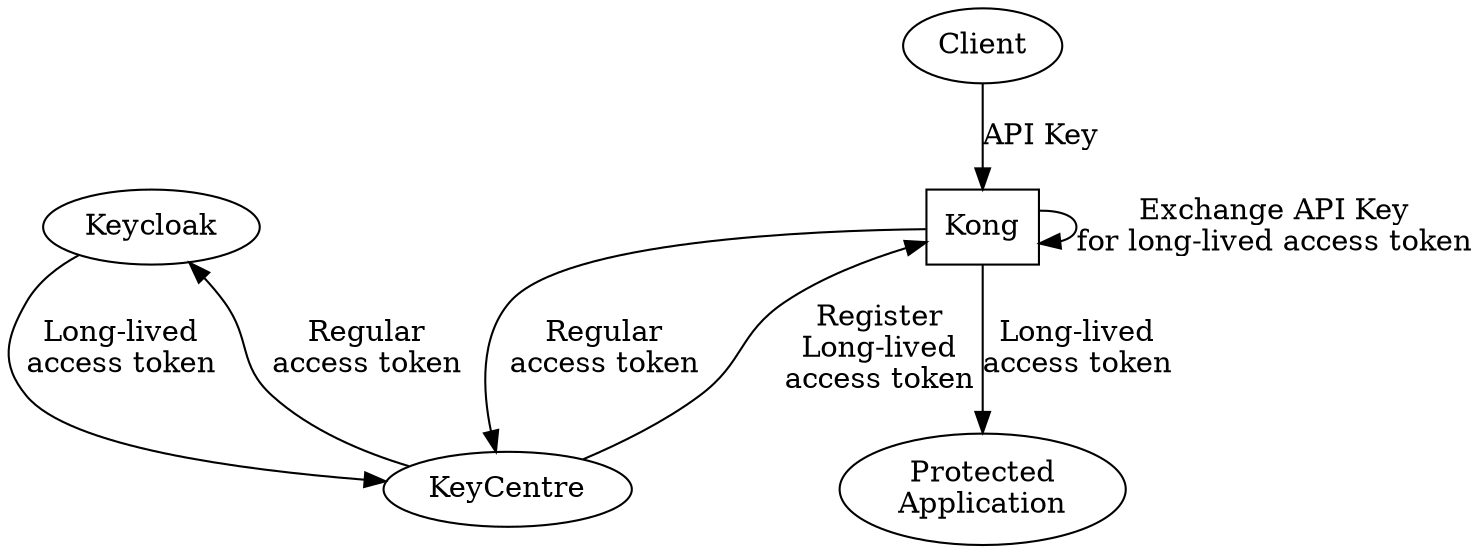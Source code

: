 digraph g {
    protected_application [label="Protected\nApplication"]
    keycentre [label="KeyCentre"]
    keycloak [label="Keycloak"]
    kong [label="Kong",shape=rectangle]
    client [label="Client"]

    client -> kong [label="API Key"]
    kong -> kong [label="Exchange API Key\nfor long-lived access token"]
    kong -> protected_application [label="Long-lived\naccess token",weight=10]

    kong -> keycentre [label="Regular\naccess token",weight=5]
    keycentre -> keycloak [label="Regular\naccess token"]
    keycloak -> keycentre [label="Long-lived\naccess token"]

    keycentre -> kong [label="Register\nLong-lived\naccess token"]

    {
        rank=same
        keycloak
        kong
    }
}
